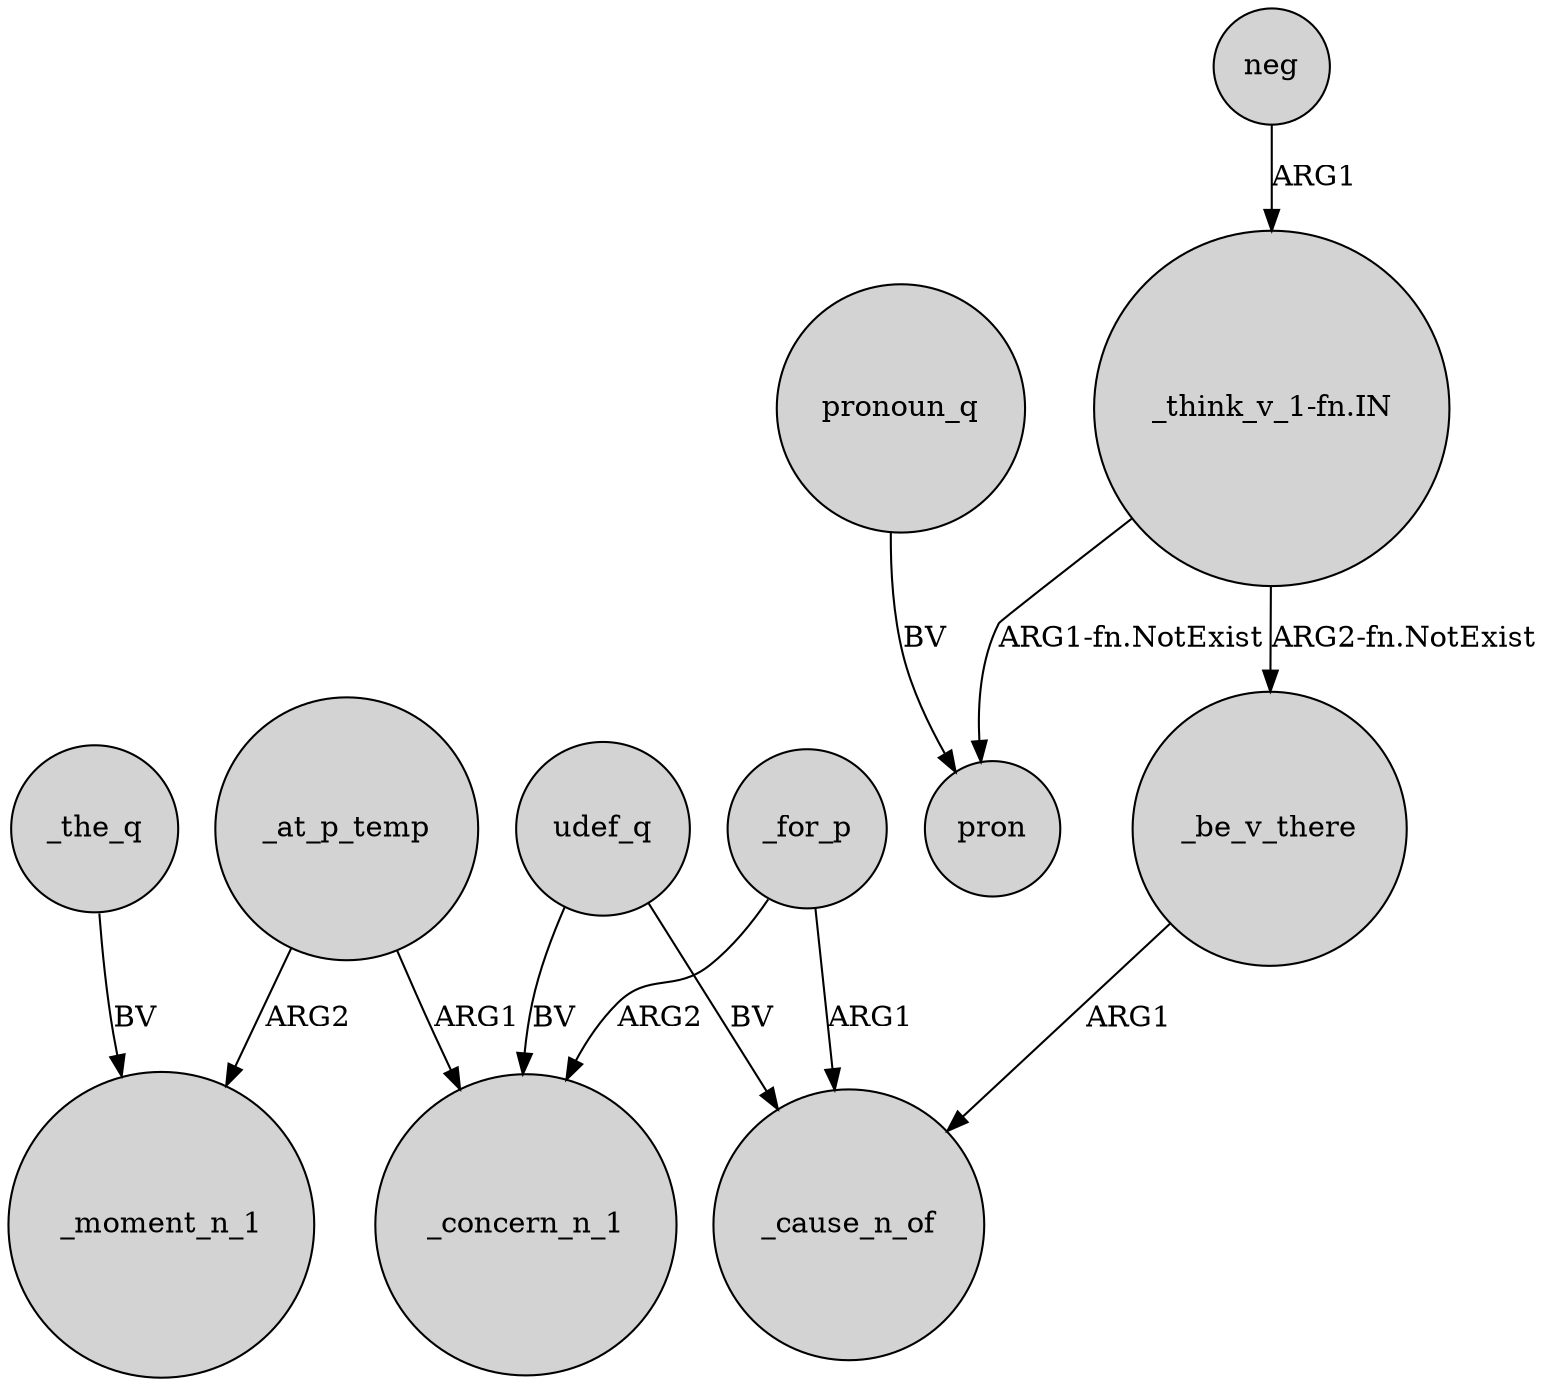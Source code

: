 digraph {
	node [shape=circle style=filled]
	_at_p_temp -> _concern_n_1 [label=ARG1]
	_at_p_temp -> _moment_n_1 [label=ARG2]
	_the_q -> _moment_n_1 [label=BV]
	_for_p -> _cause_n_of [label=ARG1]
	udef_q -> _concern_n_1 [label=BV]
	"_think_v_1-fn.IN" -> pron [label="ARG1-fn.NotExist"]
	neg -> "_think_v_1-fn.IN" [label=ARG1]
	udef_q -> _cause_n_of [label=BV]
	_for_p -> _concern_n_1 [label=ARG2]
	_be_v_there -> _cause_n_of [label=ARG1]
	"_think_v_1-fn.IN" -> _be_v_there [label="ARG2-fn.NotExist"]
	pronoun_q -> pron [label=BV]
}
